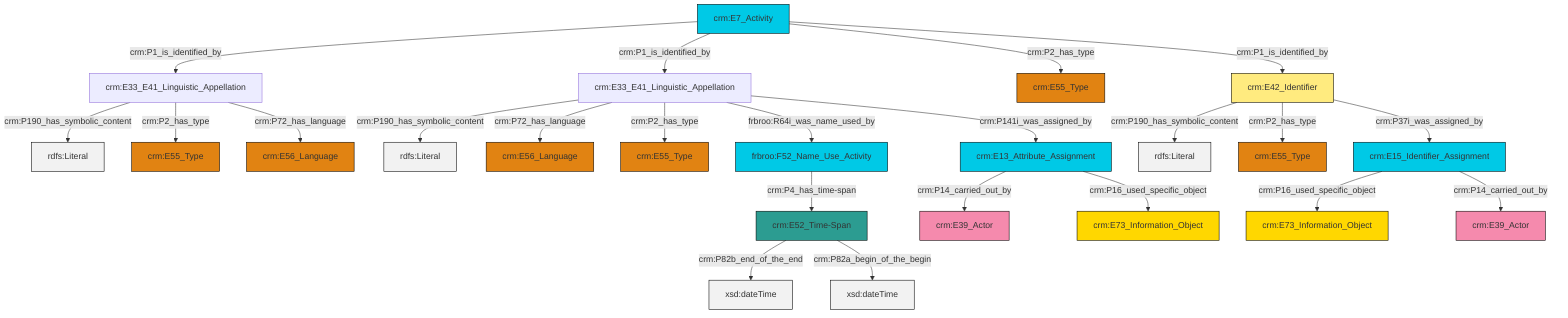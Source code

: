 graph TD
classDef Literal fill:#f2f2f2,stroke:#000000;
classDef CRM_Entity fill:#FFFFFF,stroke:#000000;
classDef Temporal_Entity fill:#00C9E6, stroke:#000000;
classDef Type fill:#E18312, stroke:#000000;
classDef Time-Span fill:#2C9C91, stroke:#000000;
classDef Appellation fill:#FFEB7F, stroke:#000000;
classDef Place fill:#008836, stroke:#000000;
classDef Persistent_Item fill:#B266B2, stroke:#000000;
classDef Conceptual_Object fill:#FFD700, stroke:#000000;
classDef Physical_Thing fill:#D2B48C, stroke:#000000;
classDef Actor fill:#f58aad, stroke:#000000;
classDef PC_Classes fill:#4ce600, stroke:#000000;
classDef Multi fill:#cccccc,stroke:#000000;

0["crm:E7_Activity"]:::Temporal_Entity -->|crm:P1_is_identified_by| 1["crm:E33_E41_Linguistic_Appellation"]:::Default
7["crm:E15_Identifier_Assignment"]:::Temporal_Entity -->|crm:P16_used_specific_object| 8["crm:E73_Information_Object"]:::Conceptual_Object
9["crm:E13_Attribute_Assignment"]:::Temporal_Entity -->|crm:P14_carried_out_by| 10["crm:E39_Actor"]:::Actor
7["crm:E15_Identifier_Assignment"]:::Temporal_Entity -->|crm:P14_carried_out_by| 11["crm:E39_Actor"]:::Actor
12["frbroo:F52_Name_Use_Activity"]:::Temporal_Entity -->|crm:P4_has_time-span| 5["crm:E52_Time-Span"]:::Time-Span
1["crm:E33_E41_Linguistic_Appellation"]:::Default -->|crm:P190_has_symbolic_content| 13[rdfs:Literal]:::Literal
0["crm:E7_Activity"]:::Temporal_Entity -->|crm:P1_is_identified_by| 19["crm:E33_E41_Linguistic_Appellation"]:::Default
19["crm:E33_E41_Linguistic_Appellation"]:::Default -->|crm:P190_has_symbolic_content| 20[rdfs:Literal]:::Literal
19["crm:E33_E41_Linguistic_Appellation"]:::Default -->|crm:P72_has_language| 21["crm:E56_Language"]:::Type
19["crm:E33_E41_Linguistic_Appellation"]:::Default -->|crm:P2_has_type| 22["crm:E55_Type"]:::Type
24["crm:E42_Identifier"]:::Appellation -->|crm:P190_has_symbolic_content| 25[rdfs:Literal]:::Literal
5["crm:E52_Time-Span"]:::Time-Span -->|crm:P82b_end_of_the_end| 26[xsd:dateTime]:::Literal
0["crm:E7_Activity"]:::Temporal_Entity -->|crm:P2_has_type| 27["crm:E55_Type"]:::Type
24["crm:E42_Identifier"]:::Appellation -->|crm:P2_has_type| 17["crm:E55_Type"]:::Type
0["crm:E7_Activity"]:::Temporal_Entity -->|crm:P1_is_identified_by| 24["crm:E42_Identifier"]:::Appellation
1["crm:E33_E41_Linguistic_Appellation"]:::Default -->|crm:P2_has_type| 15["crm:E55_Type"]:::Type
24["crm:E42_Identifier"]:::Appellation -->|crm:P37i_was_assigned_by| 7["crm:E15_Identifier_Assignment"]:::Temporal_Entity
9["crm:E13_Attribute_Assignment"]:::Temporal_Entity -->|crm:P16_used_specific_object| 3["crm:E73_Information_Object"]:::Conceptual_Object
5["crm:E52_Time-Span"]:::Time-Span -->|crm:P82a_begin_of_the_begin| 35[xsd:dateTime]:::Literal
1["crm:E33_E41_Linguistic_Appellation"]:::Default -->|crm:P72_has_language| 36["crm:E56_Language"]:::Type
19["crm:E33_E41_Linguistic_Appellation"]:::Default -->|frbroo:R64i_was_name_used_by| 12["frbroo:F52_Name_Use_Activity"]:::Temporal_Entity
19["crm:E33_E41_Linguistic_Appellation"]:::Default -->|crm:P141i_was_assigned_by| 9["crm:E13_Attribute_Assignment"]:::Temporal_Entity